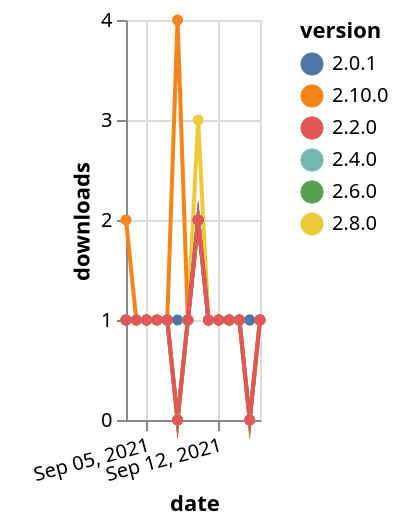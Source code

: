 {"$schema": "https://vega.github.io/schema/vega-lite/v5.json", "description": "A simple bar chart with embedded data.", "data": {"values": [{"date": "2021-09-03", "total": 184, "delta": 1, "version": "2.4.0"}, {"date": "2021-09-04", "total": 185, "delta": 1, "version": "2.4.0"}, {"date": "2021-09-05", "total": 186, "delta": 1, "version": "2.4.0"}, {"date": "2021-09-06", "total": 187, "delta": 1, "version": "2.4.0"}, {"date": "2021-09-07", "total": 188, "delta": 1, "version": "2.4.0"}, {"date": "2021-09-08", "total": 188, "delta": 0, "version": "2.4.0"}, {"date": "2021-09-09", "total": 189, "delta": 1, "version": "2.4.0"}, {"date": "2021-09-10", "total": 191, "delta": 2, "version": "2.4.0"}, {"date": "2021-09-11", "total": 192, "delta": 1, "version": "2.4.0"}, {"date": "2021-09-12", "total": 193, "delta": 1, "version": "2.4.0"}, {"date": "2021-09-13", "total": 194, "delta": 1, "version": "2.4.0"}, {"date": "2021-09-14", "total": 195, "delta": 1, "version": "2.4.0"}, {"date": "2021-09-15", "total": 195, "delta": 0, "version": "2.4.0"}, {"date": "2021-09-16", "total": 196, "delta": 1, "version": "2.4.0"}, {"date": "2021-09-03", "total": 197, "delta": 1, "version": "2.8.0"}, {"date": "2021-09-04", "total": 198, "delta": 1, "version": "2.8.0"}, {"date": "2021-09-05", "total": 199, "delta": 1, "version": "2.8.0"}, {"date": "2021-09-06", "total": 200, "delta": 1, "version": "2.8.0"}, {"date": "2021-09-07", "total": 201, "delta": 1, "version": "2.8.0"}, {"date": "2021-09-08", "total": 201, "delta": 0, "version": "2.8.0"}, {"date": "2021-09-09", "total": 202, "delta": 1, "version": "2.8.0"}, {"date": "2021-09-10", "total": 205, "delta": 3, "version": "2.8.0"}, {"date": "2021-09-11", "total": 206, "delta": 1, "version": "2.8.0"}, {"date": "2021-09-12", "total": 207, "delta": 1, "version": "2.8.0"}, {"date": "2021-09-13", "total": 208, "delta": 1, "version": "2.8.0"}, {"date": "2021-09-14", "total": 209, "delta": 1, "version": "2.8.0"}, {"date": "2021-09-15", "total": 209, "delta": 0, "version": "2.8.0"}, {"date": "2021-09-16", "total": 210, "delta": 1, "version": "2.8.0"}, {"date": "2021-09-03", "total": 168, "delta": 1, "version": "2.6.0"}, {"date": "2021-09-04", "total": 169, "delta": 1, "version": "2.6.0"}, {"date": "2021-09-05", "total": 170, "delta": 1, "version": "2.6.0"}, {"date": "2021-09-06", "total": 171, "delta": 1, "version": "2.6.0"}, {"date": "2021-09-07", "total": 172, "delta": 1, "version": "2.6.0"}, {"date": "2021-09-08", "total": 172, "delta": 0, "version": "2.6.0"}, {"date": "2021-09-09", "total": 173, "delta": 1, "version": "2.6.0"}, {"date": "2021-09-10", "total": 175, "delta": 2, "version": "2.6.0"}, {"date": "2021-09-11", "total": 176, "delta": 1, "version": "2.6.0"}, {"date": "2021-09-12", "total": 177, "delta": 1, "version": "2.6.0"}, {"date": "2021-09-13", "total": 178, "delta": 1, "version": "2.6.0"}, {"date": "2021-09-14", "total": 179, "delta": 1, "version": "2.6.0"}, {"date": "2021-09-15", "total": 179, "delta": 0, "version": "2.6.0"}, {"date": "2021-09-16", "total": 180, "delta": 1, "version": "2.6.0"}, {"date": "2021-09-03", "total": 126, "delta": 2, "version": "2.10.0"}, {"date": "2021-09-04", "total": 127, "delta": 1, "version": "2.10.0"}, {"date": "2021-09-05", "total": 128, "delta": 1, "version": "2.10.0"}, {"date": "2021-09-06", "total": 129, "delta": 1, "version": "2.10.0"}, {"date": "2021-09-07", "total": 130, "delta": 1, "version": "2.10.0"}, {"date": "2021-09-08", "total": 134, "delta": 4, "version": "2.10.0"}, {"date": "2021-09-09", "total": 135, "delta": 1, "version": "2.10.0"}, {"date": "2021-09-10", "total": 137, "delta": 2, "version": "2.10.0"}, {"date": "2021-09-11", "total": 138, "delta": 1, "version": "2.10.0"}, {"date": "2021-09-12", "total": 139, "delta": 1, "version": "2.10.0"}, {"date": "2021-09-13", "total": 140, "delta": 1, "version": "2.10.0"}, {"date": "2021-09-14", "total": 141, "delta": 1, "version": "2.10.0"}, {"date": "2021-09-15", "total": 142, "delta": 1, "version": "2.10.0"}, {"date": "2021-09-16", "total": 143, "delta": 1, "version": "2.10.0"}, {"date": "2021-09-03", "total": 246, "delta": 1, "version": "2.0.1"}, {"date": "2021-09-04", "total": 247, "delta": 1, "version": "2.0.1"}, {"date": "2021-09-05", "total": 248, "delta": 1, "version": "2.0.1"}, {"date": "2021-09-06", "total": 249, "delta": 1, "version": "2.0.1"}, {"date": "2021-09-07", "total": 250, "delta": 1, "version": "2.0.1"}, {"date": "2021-09-08", "total": 251, "delta": 1, "version": "2.0.1"}, {"date": "2021-09-09", "total": 252, "delta": 1, "version": "2.0.1"}, {"date": "2021-09-10", "total": 254, "delta": 2, "version": "2.0.1"}, {"date": "2021-09-11", "total": 255, "delta": 1, "version": "2.0.1"}, {"date": "2021-09-12", "total": 256, "delta": 1, "version": "2.0.1"}, {"date": "2021-09-13", "total": 257, "delta": 1, "version": "2.0.1"}, {"date": "2021-09-14", "total": 258, "delta": 1, "version": "2.0.1"}, {"date": "2021-09-15", "total": 259, "delta": 1, "version": "2.0.1"}, {"date": "2021-09-16", "total": 260, "delta": 1, "version": "2.0.1"}, {"date": "2021-09-03", "total": 195, "delta": 1, "version": "2.2.0"}, {"date": "2021-09-04", "total": 196, "delta": 1, "version": "2.2.0"}, {"date": "2021-09-05", "total": 197, "delta": 1, "version": "2.2.0"}, {"date": "2021-09-06", "total": 198, "delta": 1, "version": "2.2.0"}, {"date": "2021-09-07", "total": 199, "delta": 1, "version": "2.2.0"}, {"date": "2021-09-08", "total": 199, "delta": 0, "version": "2.2.0"}, {"date": "2021-09-09", "total": 200, "delta": 1, "version": "2.2.0"}, {"date": "2021-09-10", "total": 202, "delta": 2, "version": "2.2.0"}, {"date": "2021-09-11", "total": 203, "delta": 1, "version": "2.2.0"}, {"date": "2021-09-12", "total": 204, "delta": 1, "version": "2.2.0"}, {"date": "2021-09-13", "total": 205, "delta": 1, "version": "2.2.0"}, {"date": "2021-09-14", "total": 206, "delta": 1, "version": "2.2.0"}, {"date": "2021-09-15", "total": 206, "delta": 0, "version": "2.2.0"}, {"date": "2021-09-16", "total": 207, "delta": 1, "version": "2.2.0"}]}, "width": "container", "mark": {"type": "line", "point": {"filled": true}}, "encoding": {"x": {"field": "date", "type": "temporal", "timeUnit": "yearmonthdate", "title": "date", "axis": {"labelAngle": -15}}, "y": {"field": "delta", "type": "quantitative", "title": "downloads"}, "color": {"field": "version", "type": "nominal"}, "tooltip": {"field": "delta"}}}